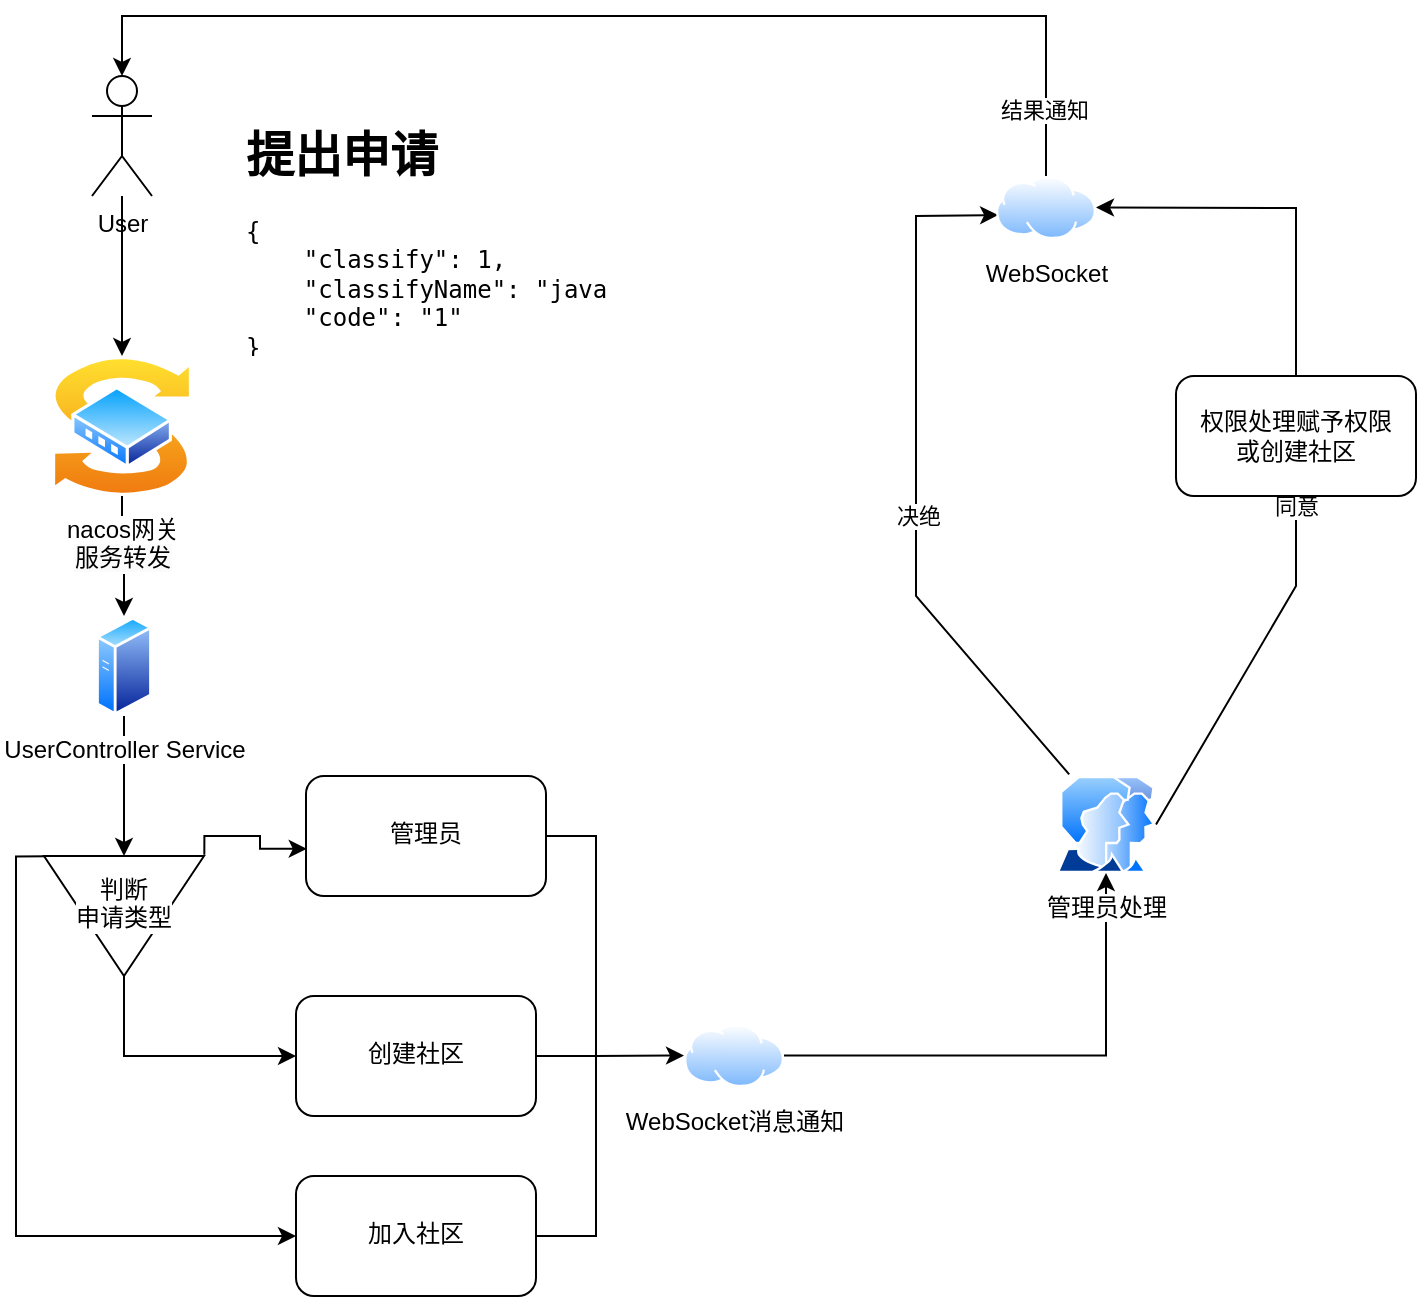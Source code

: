<mxfile version="21.2.3" type="github">
  <diagram name="第 1 页" id="xv6cVG3xCmlnzXMs0OPV">
    <mxGraphModel dx="1505" dy="2158" grid="1" gridSize="10" guides="1" tooltips="1" connect="1" arrows="1" fold="1" page="1" pageScale="1" pageWidth="827" pageHeight="1169" math="0" shadow="0">
      <root>
        <mxCell id="0" />
        <mxCell id="1" parent="0" />
        <mxCell id="IigWOXs3HDANJrBpKa66-3" value="" style="edgeStyle=orthogonalEdgeStyle;rounded=0;orthogonalLoop=1;jettySize=auto;html=1;entryX=0.5;entryY=0;entryDx=0;entryDy=0;" edge="1" parent="1" source="IigWOXs3HDANJrBpKa66-1" target="IigWOXs3HDANJrBpKa66-20">
          <mxGeometry relative="1" as="geometry">
            <mxPoint x="82.2" y="135.76" as="targetPoint" />
          </mxGeometry>
        </mxCell>
        <mxCell id="IigWOXs3HDANJrBpKa66-1" value="User" style="shape=umlActor;verticalLabelPosition=bottom;verticalAlign=top;html=1;outlineConnect=0;" vertex="1" parent="1">
          <mxGeometry x="68" y="-10" width="30" height="60" as="geometry" />
        </mxCell>
        <mxCell id="IigWOXs3HDANJrBpKa66-4" value="&lt;h1&gt;提出申请&lt;/h1&gt;&lt;pre&gt;{&lt;br&gt;&amp;nbsp; &amp;nbsp; &quot;classify&quot;: 1,&lt;br&gt;&amp;nbsp; &amp;nbsp; &quot;classifyName&quot;: &quot;java&quot;,&lt;br&gt;&amp;nbsp; &amp;nbsp; &quot;code&quot;: &quot;1&quot;&lt;br&gt;}&lt;/pre&gt;" style="text;html=1;strokeColor=none;fillColor=none;spacing=5;spacingTop=-20;whiteSpace=wrap;overflow=hidden;rounded=0;" vertex="1" parent="1">
          <mxGeometry x="140" y="10" width="190" height="120" as="geometry" />
        </mxCell>
        <mxCell id="IigWOXs3HDANJrBpKa66-7" value="" style="edgeStyle=orthogonalEdgeStyle;rounded=0;orthogonalLoop=1;jettySize=auto;html=1;entryX=0.5;entryY=0;entryDx=0;entryDy=0;exitX=0.5;exitY=1;exitDx=0;exitDy=0;" edge="1" parent="1" source="IigWOXs3HDANJrBpKa66-20" target="IigWOXs3HDANJrBpKa66-9">
          <mxGeometry relative="1" as="geometry">
            <mxPoint x="84" y="210" as="sourcePoint" />
            <mxPoint x="400" y="310" as="targetPoint" />
          </mxGeometry>
        </mxCell>
        <mxCell id="IigWOXs3HDANJrBpKa66-12" value="" style="edgeStyle=orthogonalEdgeStyle;rounded=0;orthogonalLoop=1;jettySize=auto;html=1;" edge="1" parent="1" source="IigWOXs3HDANJrBpKa66-9" target="IigWOXs3HDANJrBpKa66-11">
          <mxGeometry relative="1" as="geometry" />
        </mxCell>
        <mxCell id="IigWOXs3HDANJrBpKa66-9" value="UserController Service" style="image;aspect=fixed;perimeter=ellipsePerimeter;html=1;align=center;shadow=0;dashed=0;spacingTop=3;image=img/lib/active_directory/generic_server.svg;" vertex="1" parent="1">
          <mxGeometry x="70" y="260" width="28.0" height="50" as="geometry" />
        </mxCell>
        <mxCell id="IigWOXs3HDANJrBpKa66-14" value="" style="edgeStyle=orthogonalEdgeStyle;rounded=0;orthogonalLoop=1;jettySize=auto;html=1;entryX=0;entryY=0.5;entryDx=0;entryDy=0;exitX=0.003;exitY=0.972;exitDx=0;exitDy=0;exitPerimeter=0;" edge="1" parent="1" source="IigWOXs3HDANJrBpKa66-11" target="IigWOXs3HDANJrBpKa66-13">
          <mxGeometry relative="1" as="geometry">
            <Array as="points">
              <mxPoint x="30" y="380" />
              <mxPoint x="30" y="570" />
            </Array>
          </mxGeometry>
        </mxCell>
        <mxCell id="IigWOXs3HDANJrBpKa66-16" value="" style="edgeStyle=orthogonalEdgeStyle;rounded=0;orthogonalLoop=1;jettySize=auto;html=1;exitX=-0.011;exitY=-0.002;exitDx=0;exitDy=0;exitPerimeter=0;entryX=0.003;entryY=0.607;entryDx=0;entryDy=0;entryPerimeter=0;" edge="1" parent="1" source="IigWOXs3HDANJrBpKa66-11" target="IigWOXs3HDANJrBpKa66-15">
          <mxGeometry relative="1" as="geometry">
            <Array as="points">
              <mxPoint x="124" y="370" />
              <mxPoint x="152" y="370" />
              <mxPoint x="152" y="376" />
            </Array>
          </mxGeometry>
        </mxCell>
        <mxCell id="IigWOXs3HDANJrBpKa66-18" value="" style="edgeStyle=orthogonalEdgeStyle;rounded=0;orthogonalLoop=1;jettySize=auto;html=1;entryX=0;entryY=0.5;entryDx=0;entryDy=0;exitX=1;exitY=0.5;exitDx=0;exitDy=0;" edge="1" parent="1" source="IigWOXs3HDANJrBpKa66-11" target="IigWOXs3HDANJrBpKa66-17">
          <mxGeometry relative="1" as="geometry" />
        </mxCell>
        <mxCell id="IigWOXs3HDANJrBpKa66-11" value="判断&lt;br&gt;申请类型" style="triangle;whiteSpace=wrap;html=1;verticalAlign=top;labelBackgroundColor=default;shadow=0;dashed=0;spacingTop=3;direction=south;" vertex="1" parent="1">
          <mxGeometry x="44" y="380" width="80" height="60" as="geometry" />
        </mxCell>
        <mxCell id="IigWOXs3HDANJrBpKa66-13" value="&lt;pre&gt;加入社区&lt;/pre&gt;" style="rounded=1;whiteSpace=wrap;html=1;verticalAlign=top;labelBackgroundColor=default;shadow=0;dashed=0;spacingTop=3;fillStyle=solid;" vertex="1" parent="1">
          <mxGeometry x="170" y="540" width="120" height="60" as="geometry" />
        </mxCell>
        <mxCell id="IigWOXs3HDANJrBpKa66-15" value="&lt;pre&gt;管理员&lt;/pre&gt;" style="rounded=1;whiteSpace=wrap;html=1;verticalAlign=top;labelBackgroundColor=default;shadow=0;dashed=0;spacingTop=3;" vertex="1" parent="1">
          <mxGeometry x="175" y="340" width="120" height="60" as="geometry" />
        </mxCell>
        <mxCell id="IigWOXs3HDANJrBpKa66-17" value="&lt;pre&gt;创建社区&lt;/pre&gt;" style="rounded=1;whiteSpace=wrap;html=1;verticalAlign=top;labelBackgroundColor=default;shadow=0;dashed=0;spacingTop=3;" vertex="1" parent="1">
          <mxGeometry x="170" y="450" width="120" height="60" as="geometry" />
        </mxCell>
        <mxCell id="IigWOXs3HDANJrBpKa66-20" value="nacos网关&lt;br style=&quot;border-color: var(--border-color); background-color: rgb(251, 251, 251);&quot;&gt;&lt;span style=&quot;background-color: rgb(251, 251, 251);&quot;&gt;服务转发&lt;/span&gt;" style="image;aspect=fixed;perimeter=ellipsePerimeter;html=1;align=center;shadow=0;dashed=0;spacingTop=3;image=img/lib/active_directory/switch.svg;" vertex="1" parent="1">
          <mxGeometry x="48" y="130" width="70" height="70" as="geometry" />
        </mxCell>
        <mxCell id="IigWOXs3HDANJrBpKa66-27" value="" style="edgeStyle=orthogonalEdgeStyle;rounded=0;orthogonalLoop=1;jettySize=auto;html=1;" edge="1" parent="1" source="IigWOXs3HDANJrBpKa66-21" target="IigWOXs3HDANJrBpKa66-26">
          <mxGeometry relative="1" as="geometry" />
        </mxCell>
        <mxCell id="IigWOXs3HDANJrBpKa66-21" value="WebSocket消息通知" style="image;aspect=fixed;perimeter=ellipsePerimeter;html=1;align=center;shadow=0;dashed=0;spacingTop=3;image=img/lib/active_directory/internet_cloud.svg;" vertex="1" parent="1">
          <mxGeometry x="364" y="464" width="50" height="31.5" as="geometry" />
        </mxCell>
        <mxCell id="IigWOXs3HDANJrBpKa66-22" value="" style="endArrow=classic;html=1;rounded=0;exitX=1;exitY=0.5;exitDx=0;exitDy=0;entryX=0;entryY=0.5;entryDx=0;entryDy=0;" edge="1" parent="1" source="IigWOXs3HDANJrBpKa66-15" target="IigWOXs3HDANJrBpKa66-21">
          <mxGeometry width="50" height="50" relative="1" as="geometry">
            <mxPoint x="270" y="480" as="sourcePoint" />
            <mxPoint x="320" y="430" as="targetPoint" />
            <Array as="points">
              <mxPoint x="320" y="370" />
              <mxPoint x="320" y="480" />
            </Array>
          </mxGeometry>
        </mxCell>
        <mxCell id="IigWOXs3HDANJrBpKa66-24" value="" style="endArrow=none;html=1;rounded=0;exitX=1;exitY=0.5;exitDx=0;exitDy=0;" edge="1" parent="1" source="IigWOXs3HDANJrBpKa66-17">
          <mxGeometry width="50" height="50" relative="1" as="geometry">
            <mxPoint x="270" y="480" as="sourcePoint" />
            <mxPoint x="320" y="480" as="targetPoint" />
          </mxGeometry>
        </mxCell>
        <mxCell id="IigWOXs3HDANJrBpKa66-25" value="" style="endArrow=none;html=1;rounded=0;exitX=1;exitY=0.5;exitDx=0;exitDy=0;" edge="1" parent="1" source="IigWOXs3HDANJrBpKa66-13">
          <mxGeometry width="50" height="50" relative="1" as="geometry">
            <mxPoint x="270" y="480" as="sourcePoint" />
            <mxPoint x="320" y="480" as="targetPoint" />
            <Array as="points">
              <mxPoint x="320" y="570" />
            </Array>
          </mxGeometry>
        </mxCell>
        <mxCell id="IigWOXs3HDANJrBpKa66-26" value="管理员处理" style="image;aspect=fixed;perimeter=ellipsePerimeter;html=1;align=center;shadow=0;dashed=0;spacingTop=3;image=img/lib/active_directory/user_accounts.svg;" vertex="1" parent="1">
          <mxGeometry x="550" y="340" width="50" height="48.5" as="geometry" />
        </mxCell>
        <mxCell id="IigWOXs3HDANJrBpKa66-29" value="" style="endArrow=classic;html=1;rounded=0;exitX=1;exitY=0.5;exitDx=0;exitDy=0;entryX=0.5;entryY=1;entryDx=0;entryDy=0;" edge="1" parent="1" source="IigWOXs3HDANJrBpKa66-26" target="IigWOXs3HDANJrBpKa66-31">
          <mxGeometry width="50" height="50" relative="1" as="geometry">
            <mxPoint x="270" y="250" as="sourcePoint" />
            <mxPoint x="640" y="120" as="targetPoint" />
            <Array as="points">
              <mxPoint x="670" y="245" />
            </Array>
          </mxGeometry>
        </mxCell>
        <mxCell id="IigWOXs3HDANJrBpKa66-30" value="同意" style="edgeLabel;html=1;align=center;verticalAlign=middle;resizable=0;points=[];" vertex="1" connectable="0" parent="IigWOXs3HDANJrBpKa66-29">
          <mxGeometry x="0.73" y="1" relative="1" as="geometry">
            <mxPoint x="1" y="-20" as="offset" />
          </mxGeometry>
        </mxCell>
        <mxCell id="IigWOXs3HDANJrBpKa66-31" value="权限处理赋予权限&lt;br&gt;或创建社区" style="rounded=1;whiteSpace=wrap;html=1;" vertex="1" parent="1">
          <mxGeometry x="610" y="140" width="120" height="60" as="geometry" />
        </mxCell>
        <mxCell id="IigWOXs3HDANJrBpKa66-33" value="" style="endArrow=classic;html=1;rounded=0;entryX=0.021;entryY=0.619;entryDx=0;entryDy=0;entryPerimeter=0;exitX=0.132;exitY=-0.016;exitDx=0;exitDy=0;exitPerimeter=0;" edge="1" parent="1" source="IigWOXs3HDANJrBpKa66-26" target="IigWOXs3HDANJrBpKa66-37">
          <mxGeometry width="50" height="50" relative="1" as="geometry">
            <mxPoint x="480" y="250" as="sourcePoint" />
            <mxPoint x="480" y="120" as="targetPoint" />
            <Array as="points">
              <mxPoint x="480" y="250" />
              <mxPoint x="480" y="60" />
            </Array>
          </mxGeometry>
        </mxCell>
        <mxCell id="IigWOXs3HDANJrBpKa66-35" value="决绝" style="edgeLabel;html=1;align=center;verticalAlign=middle;resizable=0;points=[];" vertex="1" connectable="0" parent="IigWOXs3HDANJrBpKa66-33">
          <mxGeometry x="0.332" y="-1" relative="1" as="geometry">
            <mxPoint y="74" as="offset" />
          </mxGeometry>
        </mxCell>
        <mxCell id="IigWOXs3HDANJrBpKa66-37" value="WebSocket" style="image;aspect=fixed;perimeter=ellipsePerimeter;html=1;align=center;shadow=0;dashed=0;spacingTop=3;image=img/lib/active_directory/internet_cloud.svg;" vertex="1" parent="1">
          <mxGeometry x="520" y="40" width="50" height="31.5" as="geometry" />
        </mxCell>
        <mxCell id="IigWOXs3HDANJrBpKa66-38" value="" style="endArrow=classic;html=1;rounded=0;exitX=0.5;exitY=0;exitDx=0;exitDy=0;entryX=1;entryY=0.5;entryDx=0;entryDy=0;" edge="1" parent="1" source="IigWOXs3HDANJrBpKa66-31" target="IigWOXs3HDANJrBpKa66-37">
          <mxGeometry width="50" height="50" relative="1" as="geometry">
            <mxPoint x="280" y="330" as="sourcePoint" />
            <mxPoint x="330" y="280" as="targetPoint" />
            <Array as="points">
              <mxPoint x="670" y="56" />
            </Array>
          </mxGeometry>
        </mxCell>
        <mxCell id="IigWOXs3HDANJrBpKa66-39" value="" style="endArrow=classic;html=1;rounded=0;exitX=0.5;exitY=0;exitDx=0;exitDy=0;entryX=0.5;entryY=0;entryDx=0;entryDy=0;entryPerimeter=0;" edge="1" parent="1" source="IigWOXs3HDANJrBpKa66-37" target="IigWOXs3HDANJrBpKa66-1">
          <mxGeometry width="50" height="50" relative="1" as="geometry">
            <mxPoint x="340" y="120" as="sourcePoint" />
            <mxPoint x="390" y="70" as="targetPoint" />
            <Array as="points">
              <mxPoint x="545" y="-40" />
              <mxPoint x="83" y="-40" />
            </Array>
          </mxGeometry>
        </mxCell>
        <mxCell id="IigWOXs3HDANJrBpKa66-40" value="结果通知" style="edgeLabel;html=1;align=center;verticalAlign=middle;resizable=0;points=[];" vertex="1" connectable="0" parent="IigWOXs3HDANJrBpKa66-39">
          <mxGeometry x="-0.885" y="1" relative="1" as="geometry">
            <mxPoint as="offset" />
          </mxGeometry>
        </mxCell>
      </root>
    </mxGraphModel>
  </diagram>
</mxfile>
